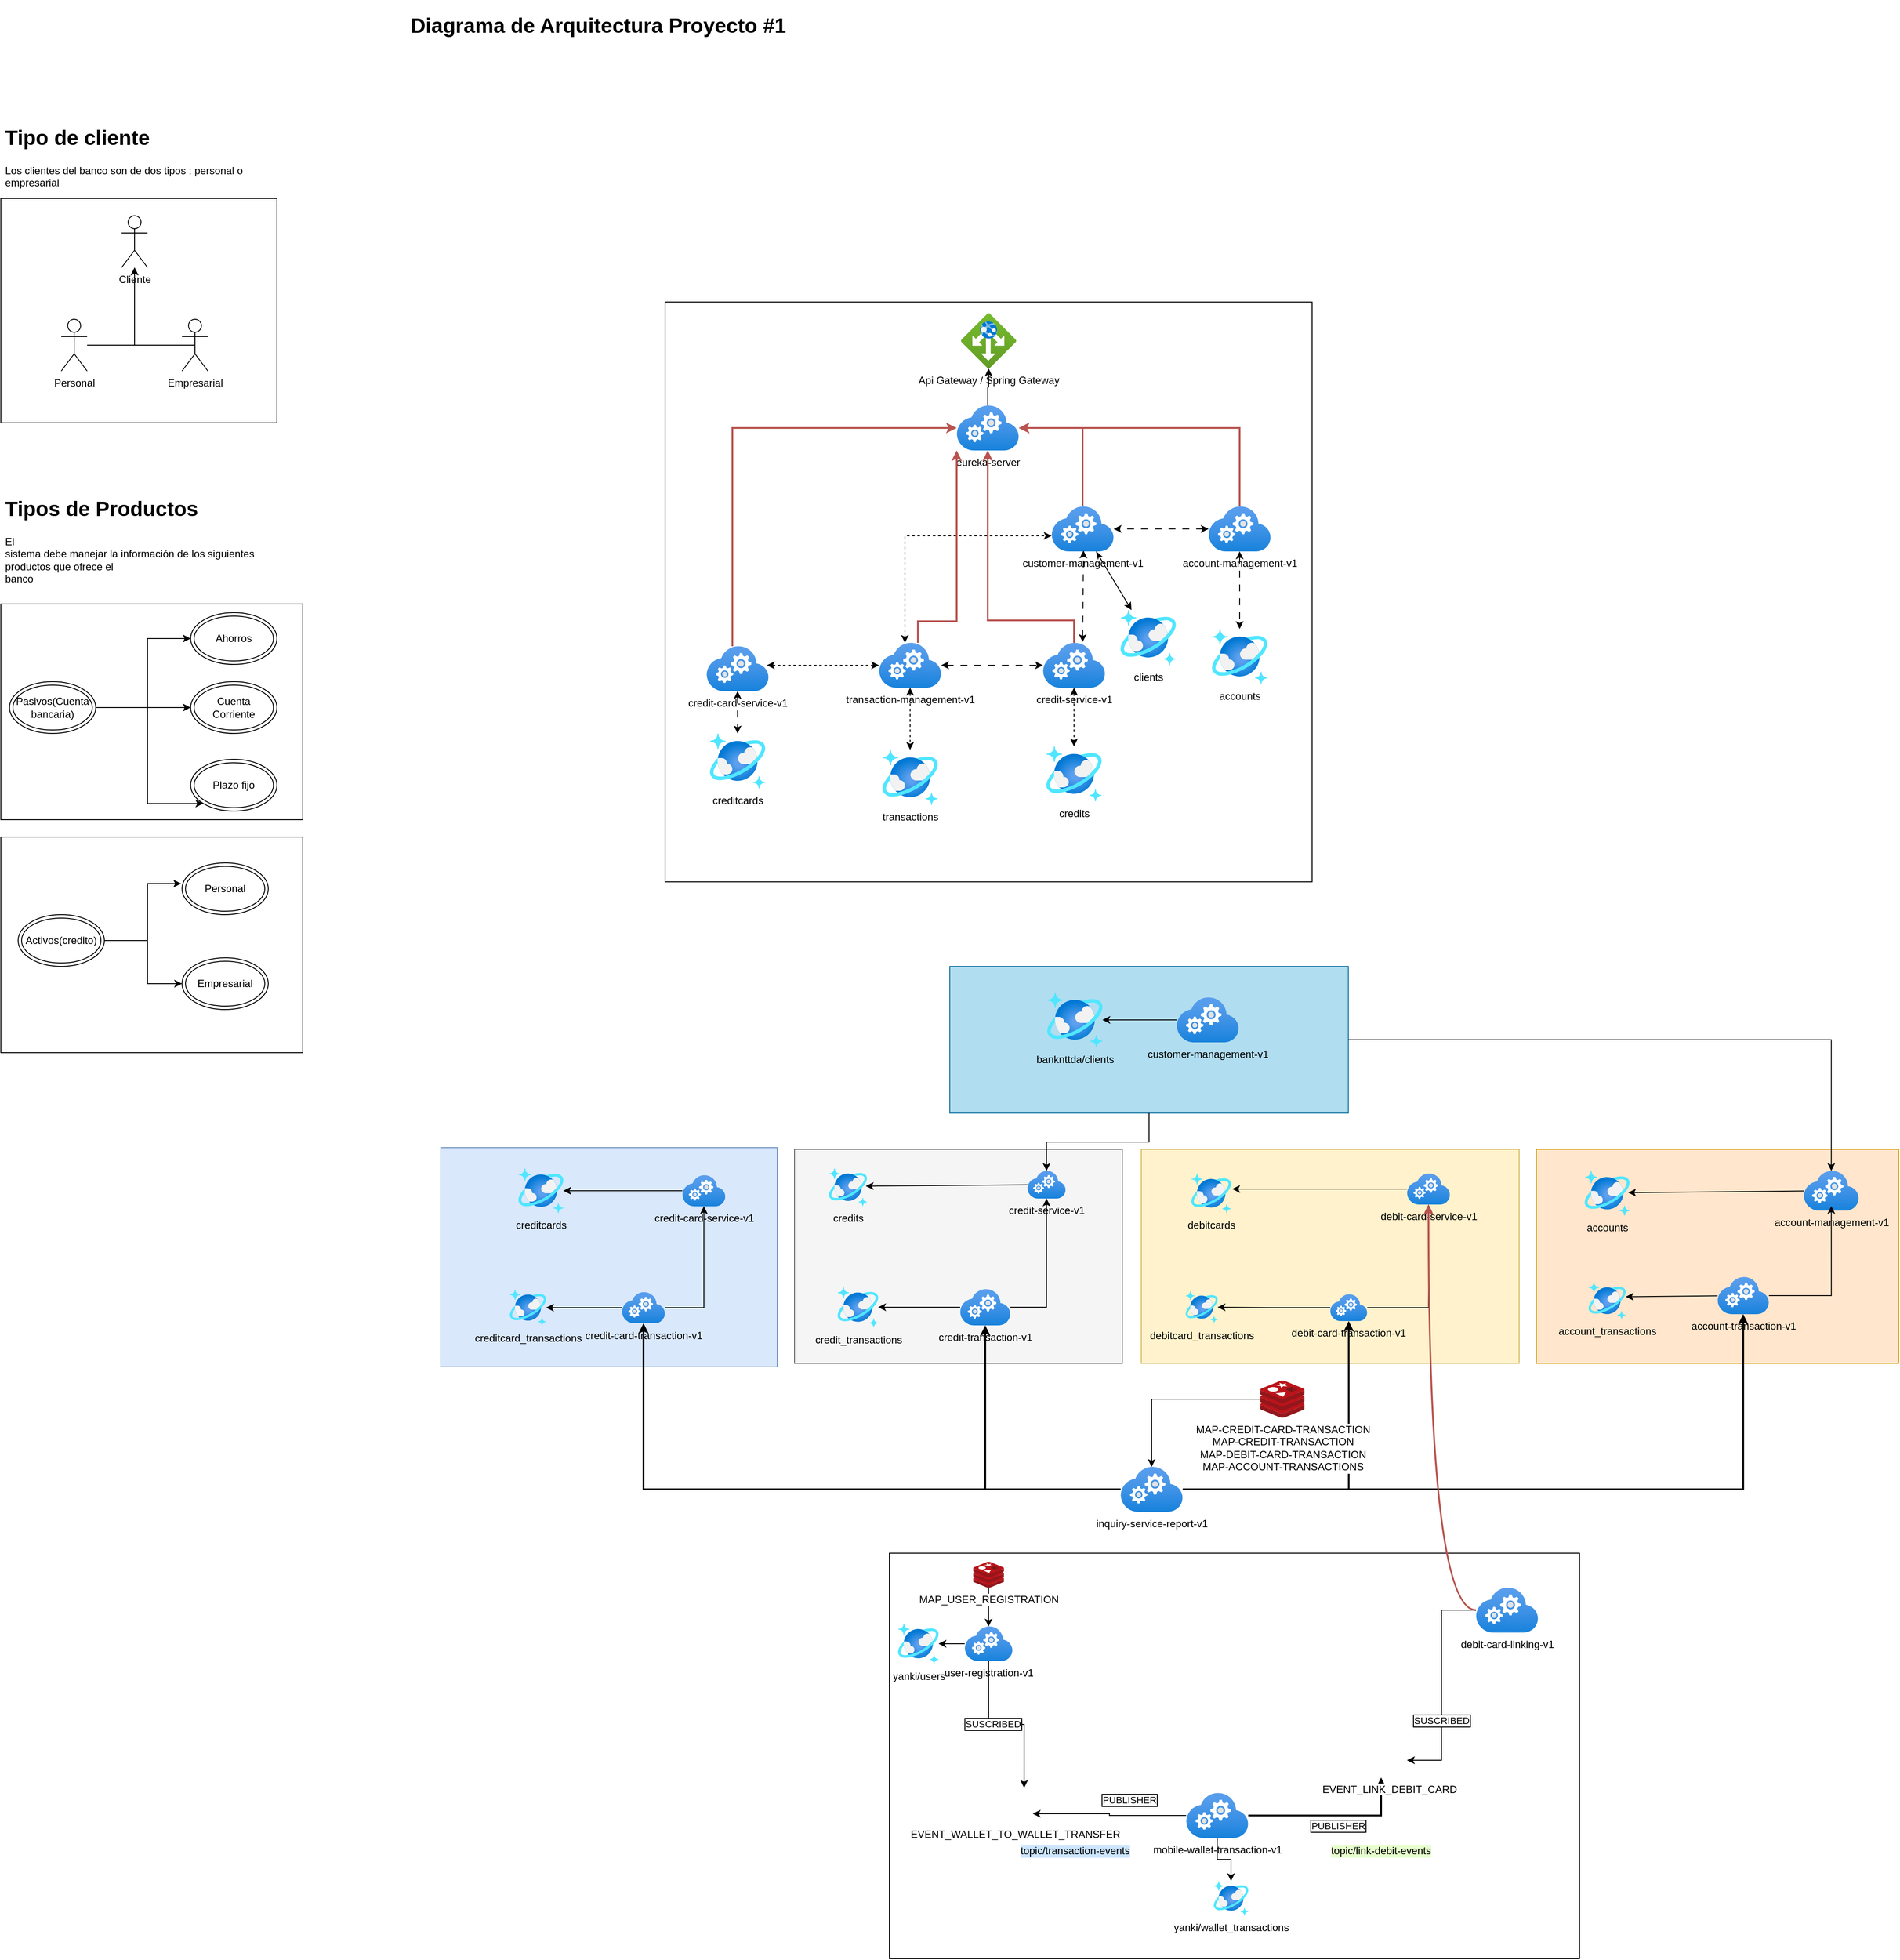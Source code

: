 <mxfile version="22.1.0" type="device">
  <diagram name="Página-1" id="-X11c9aHxKl_7VHZbHps">
    <mxGraphModel dx="1639" dy="1006" grid="1" gridSize="10" guides="1" tooltips="1" connect="1" arrows="1" fold="1" page="1" pageScale="1" pageWidth="827" pageHeight="1169" math="0" shadow="0">
      <root>
        <mxCell id="0" />
        <mxCell id="1" parent="0" />
        <mxCell id="LDjs_fQ_YrKKM8JEfmCH-14" value="" style="rounded=0;whiteSpace=wrap;html=1;" parent="1" vertex="1">
          <mxGeometry x="1100" y="1810" width="800" height="470" as="geometry" />
        </mxCell>
        <mxCell id="GaiomH8NbZP9esOnhPdk-52" value="" style="rounded=0;whiteSpace=wrap;html=1;fillColor=#b1ddf0;strokeColor=#10739e;" parent="1" vertex="1">
          <mxGeometry x="1170" y="1130" width="462" height="170" as="geometry" />
        </mxCell>
        <mxCell id="nKFQiTVfHHNMh1_5JLaG-30" value="" style="rounded=0;whiteSpace=wrap;html=1;" parent="1" vertex="1">
          <mxGeometry x="70" y="710" width="350" height="250" as="geometry" />
        </mxCell>
        <mxCell id="nKFQiTVfHHNMh1_5JLaG-33" value="" style="group" parent="1" vertex="1" connectable="0">
          <mxGeometry x="70" y="150" width="320" height="350" as="geometry" />
        </mxCell>
        <mxCell id="nKFQiTVfHHNMh1_5JLaG-31" value="&lt;h1&gt;Tipo de cliente&lt;/h1&gt;&lt;p&gt;Los clientes del banco son de dos tipos : personal o empresarial&lt;/p&gt;" style="text;html=1;strokeColor=none;fillColor=none;spacing=5;spacingTop=-20;whiteSpace=wrap;overflow=hidden;rounded=0;" parent="nKFQiTVfHHNMh1_5JLaG-33" vertex="1">
          <mxGeometry width="320" height="90" as="geometry" />
        </mxCell>
        <mxCell id="nKFQiTVfHHNMh1_5JLaG-32" value="" style="group" parent="nKFQiTVfHHNMh1_5JLaG-33" vertex="1" connectable="0">
          <mxGeometry y="90" width="320" height="260" as="geometry" />
        </mxCell>
        <mxCell id="nKFQiTVfHHNMh1_5JLaG-28" value="" style="rounded=0;whiteSpace=wrap;html=1;" parent="nKFQiTVfHHNMh1_5JLaG-32" vertex="1">
          <mxGeometry width="320" height="260" as="geometry" />
        </mxCell>
        <mxCell id="nKFQiTVfHHNMh1_5JLaG-6" value="Cliente" style="shape=umlActor;verticalLabelPosition=bottom;verticalAlign=top;html=1;outlineConnect=0;" parent="nKFQiTVfHHNMh1_5JLaG-32" vertex="1">
          <mxGeometry x="140" y="20" width="30" height="60" as="geometry" />
        </mxCell>
        <mxCell id="nKFQiTVfHHNMh1_5JLaG-12" style="edgeStyle=orthogonalEdgeStyle;rounded=0;orthogonalLoop=1;jettySize=auto;html=1;" parent="nKFQiTVfHHNMh1_5JLaG-32" source="nKFQiTVfHHNMh1_5JLaG-8" target="nKFQiTVfHHNMh1_5JLaG-6" edge="1">
          <mxGeometry relative="1" as="geometry" />
        </mxCell>
        <mxCell id="nKFQiTVfHHNMh1_5JLaG-8" value="Personal" style="shape=umlActor;verticalLabelPosition=bottom;verticalAlign=top;html=1;outlineConnect=0;" parent="nKFQiTVfHHNMh1_5JLaG-32" vertex="1">
          <mxGeometry x="70" y="140" width="30" height="60" as="geometry" />
        </mxCell>
        <mxCell id="nKFQiTVfHHNMh1_5JLaG-13" style="edgeStyle=orthogonalEdgeStyle;rounded=0;orthogonalLoop=1;jettySize=auto;html=1;exitX=0.5;exitY=0.5;exitDx=0;exitDy=0;exitPerimeter=0;" parent="nKFQiTVfHHNMh1_5JLaG-32" source="nKFQiTVfHHNMh1_5JLaG-9" target="nKFQiTVfHHNMh1_5JLaG-6" edge="1">
          <mxGeometry relative="1" as="geometry" />
        </mxCell>
        <mxCell id="nKFQiTVfHHNMh1_5JLaG-9" value="Empresarial" style="shape=umlActor;verticalLabelPosition=bottom;verticalAlign=top;html=1;outlineConnect=0;" parent="nKFQiTVfHHNMh1_5JLaG-32" vertex="1">
          <mxGeometry x="210" y="140" width="30" height="60" as="geometry" />
        </mxCell>
        <mxCell id="nKFQiTVfHHNMh1_5JLaG-34" value="&lt;h1&gt;Tipos de Productos&lt;/h1&gt;El&lt;br/&gt;sistema debe manejar la información de los siguientes productos que ofrece el&lt;br/&gt;banco" style="text;html=1;strokeColor=none;fillColor=none;spacing=5;spacingTop=-20;whiteSpace=wrap;overflow=hidden;rounded=0;" parent="1" vertex="1">
          <mxGeometry x="70" y="580" width="320" height="120" as="geometry" />
        </mxCell>
        <mxCell id="nKFQiTVfHHNMh1_5JLaG-35" value="" style="group" parent="1" vertex="1" connectable="0">
          <mxGeometry x="80" y="720" width="310" height="230" as="geometry" />
        </mxCell>
        <mxCell id="nKFQiTVfHHNMh1_5JLaG-14" value="Pasivos(Cuenta bancaria)" style="ellipse;shape=doubleEllipse;whiteSpace=wrap;html=1;" parent="nKFQiTVfHHNMh1_5JLaG-35" vertex="1">
          <mxGeometry y="80" width="100" height="60" as="geometry" />
        </mxCell>
        <mxCell id="nKFQiTVfHHNMh1_5JLaG-15" value="Ahorros" style="ellipse;shape=doubleEllipse;whiteSpace=wrap;html=1;" parent="nKFQiTVfHHNMh1_5JLaG-35" vertex="1">
          <mxGeometry x="210" width="100" height="60" as="geometry" />
        </mxCell>
        <mxCell id="nKFQiTVfHHNMh1_5JLaG-18" style="edgeStyle=orthogonalEdgeStyle;rounded=0;orthogonalLoop=1;jettySize=auto;html=1;entryX=0;entryY=0.5;entryDx=0;entryDy=0;" parent="nKFQiTVfHHNMh1_5JLaG-35" source="nKFQiTVfHHNMh1_5JLaG-14" target="nKFQiTVfHHNMh1_5JLaG-15" edge="1">
          <mxGeometry relative="1" as="geometry">
            <Array as="points">
              <mxPoint x="160" y="110" />
              <mxPoint x="160" y="30" />
            </Array>
          </mxGeometry>
        </mxCell>
        <mxCell id="nKFQiTVfHHNMh1_5JLaG-16" value="Cuenta Corriente" style="ellipse;shape=doubleEllipse;whiteSpace=wrap;html=1;" parent="nKFQiTVfHHNMh1_5JLaG-35" vertex="1">
          <mxGeometry x="210" y="80" width="100" height="60" as="geometry" />
        </mxCell>
        <mxCell id="nKFQiTVfHHNMh1_5JLaG-19" style="edgeStyle=orthogonalEdgeStyle;rounded=0;orthogonalLoop=1;jettySize=auto;html=1;" parent="nKFQiTVfHHNMh1_5JLaG-35" source="nKFQiTVfHHNMh1_5JLaG-14" target="nKFQiTVfHHNMh1_5JLaG-16" edge="1">
          <mxGeometry relative="1" as="geometry" />
        </mxCell>
        <mxCell id="nKFQiTVfHHNMh1_5JLaG-17" value="Plazo fijo" style="ellipse;shape=doubleEllipse;whiteSpace=wrap;html=1;" parent="nKFQiTVfHHNMh1_5JLaG-35" vertex="1">
          <mxGeometry x="210" y="170" width="100" height="60" as="geometry" />
        </mxCell>
        <mxCell id="nKFQiTVfHHNMh1_5JLaG-20" style="edgeStyle=orthogonalEdgeStyle;rounded=0;orthogonalLoop=1;jettySize=auto;html=1;entryX=0;entryY=1;entryDx=0;entryDy=0;" parent="nKFQiTVfHHNMh1_5JLaG-35" source="nKFQiTVfHHNMh1_5JLaG-14" target="nKFQiTVfHHNMh1_5JLaG-17" edge="1">
          <mxGeometry relative="1" as="geometry">
            <Array as="points">
              <mxPoint x="160" y="110" />
              <mxPoint x="160" y="221" />
            </Array>
          </mxGeometry>
        </mxCell>
        <mxCell id="nKFQiTVfHHNMh1_5JLaG-36" value="" style="rounded=0;whiteSpace=wrap;html=1;" parent="1" vertex="1">
          <mxGeometry x="70" y="980" width="350" height="250" as="geometry" />
        </mxCell>
        <mxCell id="nKFQiTVfHHNMh1_5JLaG-38" value="" style="group" parent="1" vertex="1" connectable="0">
          <mxGeometry x="90" y="1010" width="290" height="170" as="geometry" />
        </mxCell>
        <mxCell id="nKFQiTVfHHNMh1_5JLaG-24" value="Activos(credito)" style="ellipse;shape=doubleEllipse;whiteSpace=wrap;html=1;" parent="nKFQiTVfHHNMh1_5JLaG-38" vertex="1">
          <mxGeometry y="60" width="100" height="60" as="geometry" />
        </mxCell>
        <mxCell id="nKFQiTVfHHNMh1_5JLaG-25" value="Personal" style="ellipse;shape=doubleEllipse;whiteSpace=wrap;html=1;" parent="nKFQiTVfHHNMh1_5JLaG-38" vertex="1">
          <mxGeometry x="190" width="100" height="60" as="geometry" />
        </mxCell>
        <mxCell id="nKFQiTVfHHNMh1_5JLaG-37" style="edgeStyle=orthogonalEdgeStyle;rounded=0;orthogonalLoop=1;jettySize=auto;html=1;entryX=-0.01;entryY=0.4;entryDx=0;entryDy=0;entryPerimeter=0;" parent="nKFQiTVfHHNMh1_5JLaG-38" source="nKFQiTVfHHNMh1_5JLaG-24" target="nKFQiTVfHHNMh1_5JLaG-25" edge="1">
          <mxGeometry relative="1" as="geometry">
            <Array as="points">
              <mxPoint x="150" y="90" />
              <mxPoint x="150" y="24" />
            </Array>
          </mxGeometry>
        </mxCell>
        <mxCell id="nKFQiTVfHHNMh1_5JLaG-26" value="Empresarial" style="ellipse;shape=doubleEllipse;whiteSpace=wrap;html=1;" parent="nKFQiTVfHHNMh1_5JLaG-38" vertex="1">
          <mxGeometry x="190" y="110" width="100" height="60" as="geometry" />
        </mxCell>
        <mxCell id="nKFQiTVfHHNMh1_5JLaG-22" style="edgeStyle=orthogonalEdgeStyle;rounded=0;orthogonalLoop=1;jettySize=auto;html=1;entryX=0;entryY=0.5;entryDx=0;entryDy=0;" parent="nKFQiTVfHHNMh1_5JLaG-38" source="nKFQiTVfHHNMh1_5JLaG-24" target="nKFQiTVfHHNMh1_5JLaG-26" edge="1">
          <mxGeometry relative="1" as="geometry">
            <mxPoint x="71" y="110" as="sourcePoint" />
            <mxPoint x="231" y="200" as="targetPoint" />
            <Array as="points">
              <mxPoint x="150" y="90" />
              <mxPoint x="150" y="140" />
            </Array>
          </mxGeometry>
        </mxCell>
        <mxCell id="RCFIxVPjN4FZySn3sPfs-48" value="" style="group" parent="1" vertex="1" connectable="0">
          <mxGeometry x="840" y="360" width="750" height="672" as="geometry" />
        </mxCell>
        <mxCell id="RCFIxVPjN4FZySn3sPfs-36" value="" style="rounded=0;whiteSpace=wrap;html=1;" parent="RCFIxVPjN4FZySn3sPfs-48" vertex="1">
          <mxGeometry width="750" height="672" as="geometry" />
        </mxCell>
        <mxCell id="RCFIxVPjN4FZySn3sPfs-1" value="credit-card-service-v1" style="image;aspect=fixed;html=1;points=[];align=center;fontSize=12;image=img/lib/azure2/compute/Cloud_Services_Classic.svg;" parent="RCFIxVPjN4FZySn3sPfs-48" vertex="1">
          <mxGeometry x="48" y="399" width="72" height="52" as="geometry" />
        </mxCell>
        <mxCell id="RCFIxVPjN4FZySn3sPfs-2" value="customer-management-v1" style="image;aspect=fixed;html=1;points=[];align=center;fontSize=12;image=img/lib/azure2/compute/Cloud_Services_Classic.svg;" parent="RCFIxVPjN4FZySn3sPfs-48" vertex="1">
          <mxGeometry x="448" y="237" width="72" height="52" as="geometry" />
        </mxCell>
        <mxCell id="RCFIxVPjN4FZySn3sPfs-30" style="edgeStyle=orthogonalEdgeStyle;rounded=0;orthogonalLoop=1;jettySize=auto;html=1;dashed=1;dashPattern=8 8;startArrow=classic;startFill=1;" parent="RCFIxVPjN4FZySn3sPfs-48" source="RCFIxVPjN4FZySn3sPfs-3" target="RCFIxVPjN4FZySn3sPfs-2" edge="1">
          <mxGeometry relative="1" as="geometry" />
        </mxCell>
        <mxCell id="RCFIxVPjN4FZySn3sPfs-3" value="account-management-v1" style="image;aspect=fixed;html=1;points=[];align=center;fontSize=12;image=img/lib/azure2/compute/Cloud_Services_Classic.svg;" parent="RCFIxVPjN4FZySn3sPfs-48" vertex="1">
          <mxGeometry x="630" y="237" width="72" height="52" as="geometry" />
        </mxCell>
        <mxCell id="RCFIxVPjN4FZySn3sPfs-8" value="transaction-management-v1" style="image;aspect=fixed;html=1;points=[];align=center;fontSize=12;image=img/lib/azure2/compute/Cloud_Services_Classic.svg;" parent="RCFIxVPjN4FZySn3sPfs-48" vertex="1">
          <mxGeometry x="248" y="395" width="72" height="52" as="geometry" />
        </mxCell>
        <mxCell id="RCFIxVPjN4FZySn3sPfs-31" style="rounded=0;orthogonalLoop=1;jettySize=auto;html=1;elbow=vertical;entryX=0.514;entryY=0.981;entryDx=0;entryDy=0;entryPerimeter=0;exitX=0.639;exitY=-0.019;exitDx=0;exitDy=0;exitPerimeter=0;dashed=1;dashPattern=8 8;startArrow=classic;startFill=1;" parent="RCFIxVPjN4FZySn3sPfs-48" source="RCFIxVPjN4FZySn3sPfs-9" target="RCFIxVPjN4FZySn3sPfs-2" edge="1">
          <mxGeometry relative="1" as="geometry" />
        </mxCell>
        <mxCell id="RCFIxVPjN4FZySn3sPfs-9" value="credit-service-v1" style="image;aspect=fixed;html=1;points=[];align=center;fontSize=12;image=img/lib/azure2/compute/Cloud_Services_Classic.svg;" parent="RCFIxVPjN4FZySn3sPfs-48" vertex="1">
          <mxGeometry x="438" y="395" width="72" height="52" as="geometry" />
        </mxCell>
        <mxCell id="RCFIxVPjN4FZySn3sPfs-33" style="edgeStyle=orthogonalEdgeStyle;rounded=0;orthogonalLoop=1;jettySize=auto;html=1;dashed=1;dashPattern=8 8;startArrow=classic;startFill=1;" parent="RCFIxVPjN4FZySn3sPfs-48" source="RCFIxVPjN4FZySn3sPfs-8" target="RCFIxVPjN4FZySn3sPfs-9" edge="1">
          <mxGeometry relative="1" as="geometry" />
        </mxCell>
        <mxCell id="RCFIxVPjN4FZySn3sPfs-11" value="creditcards" style="image;aspect=fixed;html=1;points=[];align=center;fontSize=12;image=img/lib/azure2/databases/Azure_Cosmos_DB.svg;" parent="RCFIxVPjN4FZySn3sPfs-48" vertex="1">
          <mxGeometry x="52" y="500" width="64" height="64" as="geometry" />
        </mxCell>
        <mxCell id="RCFIxVPjN4FZySn3sPfs-12" style="edgeStyle=orthogonalEdgeStyle;rounded=0;orthogonalLoop=1;jettySize=auto;html=1;dashed=1;dashPattern=8 8;startArrow=classic;startFill=1;" parent="RCFIxVPjN4FZySn3sPfs-48" source="RCFIxVPjN4FZySn3sPfs-1" target="RCFIxVPjN4FZySn3sPfs-11" edge="1">
          <mxGeometry relative="1" as="geometry" />
        </mxCell>
        <mxCell id="RCFIxVPjN4FZySn3sPfs-13" value="transactions" style="image;aspect=fixed;html=1;points=[];align=center;fontSize=12;image=img/lib/azure2/databases/Azure_Cosmos_DB.svg;" parent="RCFIxVPjN4FZySn3sPfs-48" vertex="1">
          <mxGeometry x="252" y="519" width="64" height="64" as="geometry" />
        </mxCell>
        <mxCell id="RCFIxVPjN4FZySn3sPfs-14" style="edgeStyle=orthogonalEdgeStyle;rounded=0;orthogonalLoop=1;jettySize=auto;html=1;dashed=1;startArrow=classic;startFill=1;" parent="RCFIxVPjN4FZySn3sPfs-48" source="RCFIxVPjN4FZySn3sPfs-8" target="RCFIxVPjN4FZySn3sPfs-13" edge="1">
          <mxGeometry relative="1" as="geometry" />
        </mxCell>
        <mxCell id="RCFIxVPjN4FZySn3sPfs-15" value="accounts" style="image;aspect=fixed;html=1;points=[];align=center;fontSize=12;image=img/lib/azure2/databases/Azure_Cosmos_DB.svg;" parent="RCFIxVPjN4FZySn3sPfs-48" vertex="1">
          <mxGeometry x="634" y="379" width="64" height="64" as="geometry" />
        </mxCell>
        <mxCell id="RCFIxVPjN4FZySn3sPfs-16" style="rounded=0;orthogonalLoop=1;jettySize=auto;html=1;dashed=1;dashPattern=8 8;startArrow=classic;startFill=1;" parent="RCFIxVPjN4FZySn3sPfs-48" source="RCFIxVPjN4FZySn3sPfs-3" target="RCFIxVPjN4FZySn3sPfs-15" edge="1">
          <mxGeometry relative="1" as="geometry" />
        </mxCell>
        <mxCell id="RCFIxVPjN4FZySn3sPfs-17" value="credits" style="image;aspect=fixed;html=1;points=[];align=center;fontSize=12;image=img/lib/azure2/databases/Azure_Cosmos_DB.svg;" parent="RCFIxVPjN4FZySn3sPfs-48" vertex="1">
          <mxGeometry x="442" y="515" width="64" height="64" as="geometry" />
        </mxCell>
        <mxCell id="RCFIxVPjN4FZySn3sPfs-19" value="clients" style="image;aspect=fixed;html=1;points=[];align=center;fontSize=12;image=img/lib/azure2/databases/Azure_Cosmos_DB.svg;" parent="RCFIxVPjN4FZySn3sPfs-48" vertex="1">
          <mxGeometry x="528" y="357" width="64" height="64" as="geometry" />
        </mxCell>
        <mxCell id="RCFIxVPjN4FZySn3sPfs-18" style="edgeStyle=orthogonalEdgeStyle;rounded=0;orthogonalLoop=1;jettySize=auto;html=1;dashed=1;startArrow=classic;startFill=1;" parent="RCFIxVPjN4FZySn3sPfs-48" source="RCFIxVPjN4FZySn3sPfs-9" target="RCFIxVPjN4FZySn3sPfs-17" edge="1">
          <mxGeometry relative="1" as="geometry" />
        </mxCell>
        <mxCell id="RCFIxVPjN4FZySn3sPfs-32" style="edgeStyle=orthogonalEdgeStyle;rounded=0;orthogonalLoop=1;jettySize=auto;html=1;entryX=0;entryY=0.654;entryDx=0;entryDy=0;entryPerimeter=0;dashed=1;strokeWidth=1;startArrow=classic;startFill=1;" parent="RCFIxVPjN4FZySn3sPfs-48" source="RCFIxVPjN4FZySn3sPfs-8" target="RCFIxVPjN4FZySn3sPfs-2" edge="1">
          <mxGeometry relative="1" as="geometry">
            <Array as="points">
              <mxPoint x="278" y="271" />
            </Array>
          </mxGeometry>
        </mxCell>
        <mxCell id="RCFIxVPjN4FZySn3sPfs-20" style="rounded=0;orthogonalLoop=1;jettySize=auto;html=1;startArrow=classicThin;startFill=1;" parent="RCFIxVPjN4FZySn3sPfs-48" source="RCFIxVPjN4FZySn3sPfs-2" target="RCFIxVPjN4FZySn3sPfs-19" edge="1">
          <mxGeometry relative="1" as="geometry" />
        </mxCell>
        <mxCell id="RCFIxVPjN4FZySn3sPfs-34" style="edgeStyle=orthogonalEdgeStyle;rounded=0;orthogonalLoop=1;jettySize=auto;html=1;entryX=0.972;entryY=0.423;entryDx=0;entryDy=0;entryPerimeter=0;dashed=1;strokeWidth=1;endArrow=classic;endFill=1;strokeColor=default;startArrow=classic;startFill=1;" parent="RCFIxVPjN4FZySn3sPfs-48" source="RCFIxVPjN4FZySn3sPfs-8" target="RCFIxVPjN4FZySn3sPfs-1" edge="1">
          <mxGeometry relative="1" as="geometry" />
        </mxCell>
        <mxCell id="RCFIxVPjN4FZySn3sPfs-35" value="eureka-server" style="image;aspect=fixed;html=1;points=[];align=center;fontSize=12;image=img/lib/azure2/compute/Cloud_Services_Classic.svg;" parent="RCFIxVPjN4FZySn3sPfs-48" vertex="1">
          <mxGeometry x="338" y="120" width="72" height="52" as="geometry" />
        </mxCell>
        <mxCell id="RCFIxVPjN4FZySn3sPfs-39" style="edgeStyle=orthogonalEdgeStyle;rounded=0;orthogonalLoop=1;jettySize=auto;html=1;fillColor=#f8cecc;strokeColor=#b85450;gradientColor=#ea6b66;strokeWidth=2;" parent="RCFIxVPjN4FZySn3sPfs-48" source="RCFIxVPjN4FZySn3sPfs-1" target="RCFIxVPjN4FZySn3sPfs-35" edge="1">
          <mxGeometry relative="1" as="geometry">
            <Array as="points">
              <mxPoint x="78" y="146" />
            </Array>
          </mxGeometry>
        </mxCell>
        <mxCell id="RCFIxVPjN4FZySn3sPfs-42" style="edgeStyle=orthogonalEdgeStyle;rounded=0;orthogonalLoop=1;jettySize=auto;html=1;fillColor=#f8cecc;gradientColor=#ea6b66;strokeColor=#b85450;strokeWidth=2;" parent="RCFIxVPjN4FZySn3sPfs-48" source="RCFIxVPjN4FZySn3sPfs-2" target="RCFIxVPjN4FZySn3sPfs-35" edge="1">
          <mxGeometry relative="1" as="geometry">
            <Array as="points">
              <mxPoint x="484" y="146" />
            </Array>
          </mxGeometry>
        </mxCell>
        <mxCell id="RCFIxVPjN4FZySn3sPfs-43" style="edgeStyle=orthogonalEdgeStyle;rounded=0;orthogonalLoop=1;jettySize=auto;html=1;fillColor=#f8cecc;gradientColor=#ea6b66;strokeColor=#b85450;strokeWidth=2;" parent="RCFIxVPjN4FZySn3sPfs-48" source="RCFIxVPjN4FZySn3sPfs-3" target="RCFIxVPjN4FZySn3sPfs-35" edge="1">
          <mxGeometry relative="1" as="geometry">
            <Array as="points">
              <mxPoint x="666" y="146" />
            </Array>
          </mxGeometry>
        </mxCell>
        <mxCell id="RCFIxVPjN4FZySn3sPfs-40" style="edgeStyle=orthogonalEdgeStyle;rounded=0;orthogonalLoop=1;jettySize=auto;html=1;exitX=0.625;exitY=0;exitDx=0;exitDy=0;exitPerimeter=0;fillColor=#f8cecc;gradientColor=#ea6b66;strokeColor=#b85450;strokeWidth=2;" parent="RCFIxVPjN4FZySn3sPfs-48" source="RCFIxVPjN4FZySn3sPfs-8" target="RCFIxVPjN4FZySn3sPfs-35" edge="1">
          <mxGeometry relative="1" as="geometry">
            <Array as="points">
              <mxPoint x="293" y="370" />
              <mxPoint x="338" y="370" />
            </Array>
          </mxGeometry>
        </mxCell>
        <mxCell id="RCFIxVPjN4FZySn3sPfs-41" style="edgeStyle=orthogonalEdgeStyle;rounded=0;orthogonalLoop=1;jettySize=auto;html=1;fillColor=#f8cecc;gradientColor=#ea6b66;strokeColor=#b85450;strokeWidth=2;" parent="RCFIxVPjN4FZySn3sPfs-48" source="RCFIxVPjN4FZySn3sPfs-9" target="RCFIxVPjN4FZySn3sPfs-35" edge="1">
          <mxGeometry relative="1" as="geometry">
            <Array as="points">
              <mxPoint x="474" y="369" />
              <mxPoint x="374" y="369" />
            </Array>
          </mxGeometry>
        </mxCell>
        <mxCell id="RCFIxVPjN4FZySn3sPfs-46" value="Api Gateway / Spring Gateway" style="image;aspect=fixed;html=1;points=[];align=center;fontSize=12;image=img/lib/azure2/networking/Application_Gateways.svg;" parent="RCFIxVPjN4FZySn3sPfs-48" vertex="1">
          <mxGeometry x="343" y="13" width="64" height="64" as="geometry" />
        </mxCell>
        <mxCell id="RCFIxVPjN4FZySn3sPfs-47" style="edgeStyle=orthogonalEdgeStyle;rounded=0;orthogonalLoop=1;jettySize=auto;html=1;" parent="RCFIxVPjN4FZySn3sPfs-48" source="RCFIxVPjN4FZySn3sPfs-35" target="RCFIxVPjN4FZySn3sPfs-46" edge="1">
          <mxGeometry relative="1" as="geometry" />
        </mxCell>
        <mxCell id="EY5daQs1NWzvpDhGL9K3-1" value="&lt;h1&gt;&lt;span style=&quot;background-color: initial;&quot;&gt;Diagrama de Arquitectura Proyecto #1&lt;/span&gt;&lt;br&gt;&lt;/h1&gt;" style="text;html=1;strokeColor=none;fillColor=none;spacing=5;spacingTop=-20;whiteSpace=wrap;overflow=hidden;rounded=0;" parent="1" vertex="1">
          <mxGeometry x="540" y="20" width="782" height="120" as="geometry" />
        </mxCell>
        <mxCell id="GaiomH8NbZP9esOnhPdk-34" style="edgeStyle=orthogonalEdgeStyle;rounded=0;orthogonalLoop=1;jettySize=auto;html=1;" parent="1" source="GaiomH8NbZP9esOnhPdk-10" target="GaiomH8NbZP9esOnhPdk-11" edge="1">
          <mxGeometry relative="1" as="geometry" />
        </mxCell>
        <mxCell id="GaiomH8NbZP9esOnhPdk-10" value="customer-management-v1" style="image;aspect=fixed;html=1;points=[];align=center;fontSize=12;image=img/lib/azure2/compute/Cloud_Services_Classic.svg;labelBackgroundColor=none;" parent="1" vertex="1">
          <mxGeometry x="1433" y="1166" width="72" height="52" as="geometry" />
        </mxCell>
        <mxCell id="GaiomH8NbZP9esOnhPdk-11" value="banknttda/clients" style="image;aspect=fixed;html=1;points=[];align=center;fontSize=12;image=img/lib/azure2/databases/Azure_Cosmos_DB.svg;labelBackgroundColor=none;" parent="1" vertex="1">
          <mxGeometry x="1283" y="1160" width="64" height="64" as="geometry" />
        </mxCell>
        <mxCell id="GaiomH8NbZP9esOnhPdk-50" value="" style="group" parent="1" vertex="1" connectable="0">
          <mxGeometry x="580" y="1340" width="1690" height="422" as="geometry" />
        </mxCell>
        <mxCell id="GaiomH8NbZP9esOnhPdk-47" value="" style="rounded=0;whiteSpace=wrap;html=1;fillColor=#ffe6cc;strokeColor=#d79b00;" parent="GaiomH8NbZP9esOnhPdk-50" vertex="1">
          <mxGeometry x="1270" y="2" width="420" height="248" as="geometry" />
        </mxCell>
        <mxCell id="GaiomH8NbZP9esOnhPdk-46" value="" style="rounded=0;whiteSpace=wrap;html=1;fillColor=#fff2cc;strokeColor=#d6b656;" parent="GaiomH8NbZP9esOnhPdk-50" vertex="1">
          <mxGeometry x="812" y="2" width="438" height="248" as="geometry" />
        </mxCell>
        <mxCell id="GaiomH8NbZP9esOnhPdk-45" value="" style="rounded=0;whiteSpace=wrap;html=1;fillColor=#f5f5f5;strokeColor=#666666;fontColor=#333333;" parent="GaiomH8NbZP9esOnhPdk-50" vertex="1">
          <mxGeometry x="410" y="2" width="380" height="248" as="geometry" />
        </mxCell>
        <mxCell id="GaiomH8NbZP9esOnhPdk-44" value="" style="rounded=0;whiteSpace=wrap;html=1;fillColor=#dae8fc;strokeColor=#6c8ebf;" parent="GaiomH8NbZP9esOnhPdk-50" vertex="1">
          <mxGeometry width="390" height="254" as="geometry" />
        </mxCell>
        <mxCell id="GaiomH8NbZP9esOnhPdk-1" value="credit-card-service-v1" style="image;aspect=fixed;html=1;points=[];align=center;fontSize=12;image=img/lib/azure2/compute/Cloud_Services_Classic.svg;labelBackgroundColor=none;" parent="GaiomH8NbZP9esOnhPdk-50" vertex="1">
          <mxGeometry x="280" y="32" width="49.85" height="36" as="geometry" />
        </mxCell>
        <mxCell id="GaiomH8NbZP9esOnhPdk-2" value="creditcards" style="image;aspect=fixed;html=1;points=[];align=center;fontSize=12;image=img/lib/azure2/databases/Azure_Cosmos_DB.svg;labelBackgroundColor=none;" parent="GaiomH8NbZP9esOnhPdk-50" vertex="1">
          <mxGeometry x="90" y="24" width="52" height="52" as="geometry" />
        </mxCell>
        <mxCell id="GaiomH8NbZP9esOnhPdk-18" style="edgeStyle=orthogonalEdgeStyle;rounded=0;orthogonalLoop=1;jettySize=auto;html=1;" parent="GaiomH8NbZP9esOnhPdk-50" source="GaiomH8NbZP9esOnhPdk-1" target="GaiomH8NbZP9esOnhPdk-2" edge="1">
          <mxGeometry relative="1" as="geometry" />
        </mxCell>
        <mxCell id="GaiomH8NbZP9esOnhPdk-3" value="credit-service-v1" style="image;aspect=fixed;html=1;points=[];align=center;fontSize=12;image=img/lib/azure2/compute/Cloud_Services_Classic.svg;labelBackgroundColor=none;" parent="GaiomH8NbZP9esOnhPdk-50" vertex="1">
          <mxGeometry x="680" y="27" width="44.31" height="32" as="geometry" />
        </mxCell>
        <mxCell id="GaiomH8NbZP9esOnhPdk-4" value="credits" style="image;aspect=fixed;html=1;points=[];align=center;fontSize=12;image=img/lib/azure2/databases/Azure_Cosmos_DB.svg;labelBackgroundColor=none;" parent="GaiomH8NbZP9esOnhPdk-50" vertex="1">
          <mxGeometry x="450" y="24" width="44" height="44" as="geometry" />
        </mxCell>
        <mxCell id="GaiomH8NbZP9esOnhPdk-5" value="debit-card-service-v1" style="image;aspect=fixed;html=1;points=[];align=center;fontSize=12;image=img/lib/azure2/compute/Cloud_Services_Classic.svg;labelBackgroundColor=none;" parent="GaiomH8NbZP9esOnhPdk-50" vertex="1">
          <mxGeometry x="1120" y="30" width="49.85" height="36" as="geometry" />
        </mxCell>
        <mxCell id="GaiomH8NbZP9esOnhPdk-6" value="debitcards" style="image;aspect=fixed;html=1;points=[];align=center;fontSize=12;image=img/lib/azure2/databases/Azure_Cosmos_DB.svg;labelBackgroundColor=none;" parent="GaiomH8NbZP9esOnhPdk-50" vertex="1">
          <mxGeometry x="870" y="30" width="46" height="46" as="geometry" />
        </mxCell>
        <mxCell id="GaiomH8NbZP9esOnhPdk-12" value="account-management-v1" style="image;aspect=fixed;html=1;points=[];align=center;fontSize=12;image=img/lib/azure2/compute/Cloud_Services_Classic.svg;labelBackgroundColor=none;" parent="GaiomH8NbZP9esOnhPdk-50" vertex="1">
          <mxGeometry x="1580" y="27" width="63.7" height="46" as="geometry" />
        </mxCell>
        <mxCell id="GaiomH8NbZP9esOnhPdk-13" value="accounts" style="image;aspect=fixed;html=1;points=[];align=center;fontSize=12;image=img/lib/azure2/databases/Azure_Cosmos_DB.svg;labelBackgroundColor=none;" parent="GaiomH8NbZP9esOnhPdk-50" vertex="1">
          <mxGeometry x="1326" y="27" width="52" height="52" as="geometry" />
        </mxCell>
        <mxCell id="GaiomH8NbZP9esOnhPdk-16" style="edgeStyle=orthogonalEdgeStyle;rounded=0;orthogonalLoop=1;jettySize=auto;html=1;" parent="GaiomH8NbZP9esOnhPdk-50" source="GaiomH8NbZP9esOnhPdk-14" target="GaiomH8NbZP9esOnhPdk-1" edge="1">
          <mxGeometry relative="1" as="geometry" />
        </mxCell>
        <mxCell id="GaiomH8NbZP9esOnhPdk-14" value="credit-card-transaction-v1" style="image;aspect=fixed;html=1;points=[];align=center;fontSize=12;image=img/lib/azure2/compute/Cloud_Services_Classic.svg;labelBackgroundColor=none;" parent="GaiomH8NbZP9esOnhPdk-50" vertex="1">
          <mxGeometry x="210" y="167.5" width="49.85" height="36" as="geometry" />
        </mxCell>
        <mxCell id="GaiomH8NbZP9esOnhPdk-15" value="creditcard_transactions" style="image;aspect=fixed;html=1;points=[];align=center;fontSize=12;image=img/lib/azure2/databases/Azure_Cosmos_DB.svg;labelBackgroundColor=none;" parent="GaiomH8NbZP9esOnhPdk-50" vertex="1">
          <mxGeometry x="80" y="164.5" width="42" height="42" as="geometry" />
        </mxCell>
        <mxCell id="GaiomH8NbZP9esOnhPdk-19" style="rounded=0;orthogonalLoop=1;jettySize=auto;html=1;entryX=0.969;entryY=0.469;entryDx=0;entryDy=0;entryPerimeter=0;" parent="GaiomH8NbZP9esOnhPdk-50" source="GaiomH8NbZP9esOnhPdk-3" target="GaiomH8NbZP9esOnhPdk-4" edge="1">
          <mxGeometry relative="1" as="geometry" />
        </mxCell>
        <mxCell id="GaiomH8NbZP9esOnhPdk-24" style="edgeStyle=orthogonalEdgeStyle;rounded=0;orthogonalLoop=1;jettySize=auto;html=1;" parent="GaiomH8NbZP9esOnhPdk-50" source="GaiomH8NbZP9esOnhPdk-20" target="GaiomH8NbZP9esOnhPdk-3" edge="1">
          <mxGeometry relative="1" as="geometry" />
        </mxCell>
        <mxCell id="GaiomH8NbZP9esOnhPdk-20" value="credit-transaction-v1" style="image;aspect=fixed;html=1;points=[];align=center;fontSize=12;image=img/lib/azure2/compute/Cloud_Services_Classic.svg;labelBackgroundColor=none;" parent="GaiomH8NbZP9esOnhPdk-50" vertex="1">
          <mxGeometry x="602" y="164" width="58.15" height="42" as="geometry" />
        </mxCell>
        <mxCell id="GaiomH8NbZP9esOnhPdk-22" value="credit_transactions" style="image;aspect=fixed;html=1;points=[];align=center;fontSize=12;image=img/lib/azure2/databases/Azure_Cosmos_DB.svg;labelBackgroundColor=none;" parent="GaiomH8NbZP9esOnhPdk-50" vertex="1">
          <mxGeometry x="460" y="161.5" width="47" height="47" as="geometry" />
        </mxCell>
        <mxCell id="GaiomH8NbZP9esOnhPdk-17" style="edgeStyle=orthogonalEdgeStyle;rounded=0;orthogonalLoop=1;jettySize=auto;html=1;" parent="GaiomH8NbZP9esOnhPdk-50" source="GaiomH8NbZP9esOnhPdk-14" target="GaiomH8NbZP9esOnhPdk-15" edge="1">
          <mxGeometry relative="1" as="geometry" />
        </mxCell>
        <mxCell id="GaiomH8NbZP9esOnhPdk-25" style="rounded=0;orthogonalLoop=1;jettySize=auto;html=1;entryX=1.031;entryY=0.391;entryDx=0;entryDy=0;entryPerimeter=0;" parent="GaiomH8NbZP9esOnhPdk-50" source="GaiomH8NbZP9esOnhPdk-5" target="GaiomH8NbZP9esOnhPdk-6" edge="1">
          <mxGeometry relative="1" as="geometry" />
        </mxCell>
        <mxCell id="GaiomH8NbZP9esOnhPdk-29" style="edgeStyle=orthogonalEdgeStyle;rounded=0;orthogonalLoop=1;jettySize=auto;html=1;" parent="GaiomH8NbZP9esOnhPdk-50" source="GaiomH8NbZP9esOnhPdk-26" target="GaiomH8NbZP9esOnhPdk-5" edge="1">
          <mxGeometry relative="1" as="geometry" />
        </mxCell>
        <mxCell id="GaiomH8NbZP9esOnhPdk-26" value="debit-card-transaction-v1" style="image;aspect=fixed;html=1;points=[];align=center;fontSize=12;image=img/lib/azure2/compute/Cloud_Services_Classic.svg;labelBackgroundColor=none;" parent="GaiomH8NbZP9esOnhPdk-50" vertex="1">
          <mxGeometry x="1031" y="170" width="42.92" height="31" as="geometry" />
        </mxCell>
        <mxCell id="GaiomH8NbZP9esOnhPdk-23" style="edgeStyle=orthogonalEdgeStyle;rounded=0;orthogonalLoop=1;jettySize=auto;html=1;" parent="GaiomH8NbZP9esOnhPdk-50" source="GaiomH8NbZP9esOnhPdk-20" target="GaiomH8NbZP9esOnhPdk-22" edge="1">
          <mxGeometry relative="1" as="geometry" />
        </mxCell>
        <mxCell id="GaiomH8NbZP9esOnhPdk-27" value="debitcard_transactions" style="image;aspect=fixed;html=1;points=[];align=center;fontSize=12;image=img/lib/azure2/databases/Azure_Cosmos_DB.svg;labelBackgroundColor=none;" parent="GaiomH8NbZP9esOnhPdk-50" vertex="1">
          <mxGeometry x="863.5" y="166.5" width="37" height="37" as="geometry" />
        </mxCell>
        <mxCell id="GaiomH8NbZP9esOnhPdk-28" style="edgeStyle=orthogonalEdgeStyle;rounded=0;orthogonalLoop=1;jettySize=auto;html=1;" parent="GaiomH8NbZP9esOnhPdk-50" source="GaiomH8NbZP9esOnhPdk-26" target="GaiomH8NbZP9esOnhPdk-27" edge="1">
          <mxGeometry relative="1" as="geometry" />
        </mxCell>
        <mxCell id="GaiomH8NbZP9esOnhPdk-30" style="rounded=0;orthogonalLoop=1;jettySize=auto;html=1;entryX=0.969;entryY=0.484;entryDx=0;entryDy=0;entryPerimeter=0;" parent="GaiomH8NbZP9esOnhPdk-50" source="GaiomH8NbZP9esOnhPdk-12" target="GaiomH8NbZP9esOnhPdk-13" edge="1">
          <mxGeometry relative="1" as="geometry" />
        </mxCell>
        <mxCell id="GaiomH8NbZP9esOnhPdk-31" value="account-transaction-v1" style="image;aspect=fixed;html=1;points=[];align=center;fontSize=12;image=img/lib/azure2/compute/Cloud_Services_Classic.svg;labelBackgroundColor=none;" parent="GaiomH8NbZP9esOnhPdk-50" vertex="1">
          <mxGeometry x="1480" y="150" width="59.54" height="43" as="geometry" />
        </mxCell>
        <mxCell id="GaiomH8NbZP9esOnhPdk-32" value="account_transactions" style="image;aspect=fixed;html=1;points=[];align=center;fontSize=12;image=img/lib/azure2/databases/Azure_Cosmos_DB.svg;labelBackgroundColor=none;" parent="GaiomH8NbZP9esOnhPdk-50" vertex="1">
          <mxGeometry x="1330.5" y="156" width="43" height="43" as="geometry" />
        </mxCell>
        <mxCell id="GaiomH8NbZP9esOnhPdk-33" style="rounded=0;orthogonalLoop=1;jettySize=auto;html=1;entryX=1;entryY=0.391;entryDx=0;entryDy=0;entryPerimeter=0;" parent="GaiomH8NbZP9esOnhPdk-50" source="GaiomH8NbZP9esOnhPdk-31" target="GaiomH8NbZP9esOnhPdk-32" edge="1">
          <mxGeometry relative="1" as="geometry" />
        </mxCell>
        <mxCell id="GaiomH8NbZP9esOnhPdk-36" style="edgeStyle=orthogonalEdgeStyle;rounded=0;orthogonalLoop=1;jettySize=auto;html=1;entryX=0.5;entryY=0.885;entryDx=0;entryDy=0;entryPerimeter=0;" parent="GaiomH8NbZP9esOnhPdk-50" source="GaiomH8NbZP9esOnhPdk-31" target="GaiomH8NbZP9esOnhPdk-12" edge="1">
          <mxGeometry relative="1" as="geometry" />
        </mxCell>
        <mxCell id="GaiomH8NbZP9esOnhPdk-38" style="edgeStyle=orthogonalEdgeStyle;rounded=0;orthogonalLoop=1;jettySize=auto;html=1;strokeWidth=2;" parent="GaiomH8NbZP9esOnhPdk-50" source="GaiomH8NbZP9esOnhPdk-37" target="GaiomH8NbZP9esOnhPdk-14" edge="1">
          <mxGeometry relative="1" as="geometry" />
        </mxCell>
        <mxCell id="GaiomH8NbZP9esOnhPdk-40" style="edgeStyle=orthogonalEdgeStyle;rounded=0;orthogonalLoop=1;jettySize=auto;html=1;strokeWidth=2;" parent="GaiomH8NbZP9esOnhPdk-50" source="GaiomH8NbZP9esOnhPdk-37" target="GaiomH8NbZP9esOnhPdk-20" edge="1">
          <mxGeometry relative="1" as="geometry" />
        </mxCell>
        <mxCell id="GaiomH8NbZP9esOnhPdk-42" style="edgeStyle=orthogonalEdgeStyle;rounded=0;orthogonalLoop=1;jettySize=auto;html=1;strokeWidth=2;" parent="GaiomH8NbZP9esOnhPdk-50" source="GaiomH8NbZP9esOnhPdk-37" target="GaiomH8NbZP9esOnhPdk-26" edge="1">
          <mxGeometry relative="1" as="geometry" />
        </mxCell>
        <mxCell id="GaiomH8NbZP9esOnhPdk-43" style="edgeStyle=orthogonalEdgeStyle;rounded=0;orthogonalLoop=1;jettySize=auto;html=1;strokeWidth=2;" parent="GaiomH8NbZP9esOnhPdk-50" source="GaiomH8NbZP9esOnhPdk-37" target="GaiomH8NbZP9esOnhPdk-31" edge="1">
          <mxGeometry relative="1" as="geometry" />
        </mxCell>
        <mxCell id="GaiomH8NbZP9esOnhPdk-37" value="inquiry-service-report-v1" style="image;aspect=fixed;html=1;points=[];align=center;fontSize=12;image=img/lib/azure2/compute/Cloud_Services_Classic.svg;labelBackgroundColor=none;" parent="GaiomH8NbZP9esOnhPdk-50" vertex="1">
          <mxGeometry x="788" y="370" width="72" height="52" as="geometry" />
        </mxCell>
        <mxCell id="4dKb2mm8DSPColC5nP2_-1" style="edgeStyle=orthogonalEdgeStyle;rounded=0;orthogonalLoop=1;jettySize=auto;html=1;" parent="GaiomH8NbZP9esOnhPdk-50" source="LDjs_fQ_YrKKM8JEfmCH-16" target="GaiomH8NbZP9esOnhPdk-37" edge="1">
          <mxGeometry relative="1" as="geometry" />
        </mxCell>
        <mxCell id="LDjs_fQ_YrKKM8JEfmCH-16" value="MAP-CREDIT-CARD-TRANSACTION&lt;br&gt;MAP-CREDIT-TRANSACTION&lt;br&gt;MAP-DEBIT-CARD-TRANSACTION&lt;br&gt;MAP-ACCOUNT-TRANSACTIONS" style="image;sketch=0;aspect=fixed;html=1;points=[];align=center;fontSize=12;image=img/lib/mscae/Cache_Redis_Product.svg;" parent="GaiomH8NbZP9esOnhPdk-50" vertex="1">
          <mxGeometry x="950" y="270" width="51.19" height="43" as="geometry" />
        </mxCell>
        <mxCell id="GaiomH8NbZP9esOnhPdk-53" style="edgeStyle=orthogonalEdgeStyle;rounded=0;orthogonalLoop=1;jettySize=auto;html=1;" parent="1" source="GaiomH8NbZP9esOnhPdk-52" target="GaiomH8NbZP9esOnhPdk-12" edge="1">
          <mxGeometry relative="1" as="geometry" />
        </mxCell>
        <mxCell id="GaiomH8NbZP9esOnhPdk-54" style="edgeStyle=orthogonalEdgeStyle;rounded=0;orthogonalLoop=1;jettySize=auto;html=1;" parent="1" source="GaiomH8NbZP9esOnhPdk-52" target="GaiomH8NbZP9esOnhPdk-3" edge="1">
          <mxGeometry relative="1" as="geometry" />
        </mxCell>
        <mxCell id="LDjs_fQ_YrKKM8JEfmCH-8" style="edgeStyle=orthogonalEdgeStyle;rounded=0;orthogonalLoop=1;jettySize=auto;html=1;" parent="1" source="LDjs_fQ_YrKKM8JEfmCH-2" target="LDjs_fQ_YrKKM8JEfmCH-7" edge="1">
          <mxGeometry relative="1" as="geometry" />
        </mxCell>
        <mxCell id="4dKb2mm8DSPColC5nP2_-2" style="edgeStyle=orthogonalEdgeStyle;rounded=0;orthogonalLoop=1;jettySize=auto;html=1;entryX=0.75;entryY=0;entryDx=0;entryDy=0;" parent="1" source="LDjs_fQ_YrKKM8JEfmCH-2" target="LDjs_fQ_YrKKM8JEfmCH-9" edge="1">
          <mxGeometry relative="1" as="geometry" />
        </mxCell>
        <mxCell id="4dKb2mm8DSPColC5nP2_-7" value="SUSCRIBED" style="edgeLabel;html=1;align=center;verticalAlign=middle;resizable=0;points=[];labelBorderColor=default;" parent="4dKb2mm8DSPColC5nP2_-2" vertex="1" connectable="0">
          <mxGeometry x="-0.167" y="1" relative="1" as="geometry">
            <mxPoint as="offset" />
          </mxGeometry>
        </mxCell>
        <mxCell id="LDjs_fQ_YrKKM8JEfmCH-2" value="user-registration-v1" style="image;aspect=fixed;html=1;points=[];align=center;fontSize=12;image=img/lib/azure2/compute/Cloud_Services_Classic.svg;labelBackgroundColor=none;" parent="1" vertex="1">
          <mxGeometry x="1187.31" y="1895" width="55.38" height="40" as="geometry" />
        </mxCell>
        <mxCell id="LDjs_fQ_YrKKM8JEfmCH-6" style="edgeStyle=orthogonalEdgeStyle;rounded=0;orthogonalLoop=1;jettySize=auto;html=1;fillColor=#f8cecc;strokeColor=#b85450;strokeWidth=2;elbow=vertical;curved=1;" parent="1" source="LDjs_fQ_YrKKM8JEfmCH-4" target="GaiomH8NbZP9esOnhPdk-5" edge="1">
          <mxGeometry relative="1" as="geometry" />
        </mxCell>
        <mxCell id="LDjs_fQ_YrKKM8JEfmCH-11" style="edgeStyle=orthogonalEdgeStyle;rounded=0;orthogonalLoop=1;jettySize=auto;html=1;strokeWidth=2;entryX=0.25;entryY=1;entryDx=0;entryDy=0;" parent="1" source="LDjs_fQ_YrKKM8JEfmCH-3" target="4dKb2mm8DSPColC5nP2_-3" edge="1">
          <mxGeometry relative="1" as="geometry" />
        </mxCell>
        <mxCell id="4dKb2mm8DSPColC5nP2_-8" value="PUBLISHER" style="edgeLabel;html=1;align=center;verticalAlign=middle;resizable=0;points=[];fontColor=default;labelBackgroundColor=none;labelBorderColor=default;" parent="LDjs_fQ_YrKKM8JEfmCH-11" vertex="1" connectable="0">
          <mxGeometry x="0.051" y="-2" relative="1" as="geometry">
            <mxPoint y="10" as="offset" />
          </mxGeometry>
        </mxCell>
        <mxCell id="t3Opo-hzOX2Vc04e_Ezt-2" style="edgeStyle=orthogonalEdgeStyle;rounded=0;orthogonalLoop=1;jettySize=auto;html=1;" edge="1" parent="1" source="LDjs_fQ_YrKKM8JEfmCH-3" target="t3Opo-hzOX2Vc04e_Ezt-1">
          <mxGeometry relative="1" as="geometry" />
        </mxCell>
        <mxCell id="LDjs_fQ_YrKKM8JEfmCH-3" value="mobile-wallet-transaction-v1" style="image;aspect=fixed;html=1;points=[];align=center;fontSize=12;image=img/lib/azure2/compute/Cloud_Services_Classic.svg;labelBackgroundColor=none;" parent="1" vertex="1">
          <mxGeometry x="1444" y="2088" width="72" height="52" as="geometry" />
        </mxCell>
        <mxCell id="4dKb2mm8DSPColC5nP2_-10" style="edgeStyle=elbowEdgeStyle;rounded=0;orthogonalLoop=1;jettySize=auto;html=1;" parent="1" source="LDjs_fQ_YrKKM8JEfmCH-4" target="4dKb2mm8DSPColC5nP2_-3" edge="1">
          <mxGeometry relative="1" as="geometry" />
        </mxCell>
        <mxCell id="4dKb2mm8DSPColC5nP2_-11" value="SUSCRIBED" style="edgeLabel;html=1;align=center;verticalAlign=middle;resizable=0;points=[];labelBorderColor=default;labelBackgroundColor=default;" parent="4dKb2mm8DSPColC5nP2_-10" vertex="1" connectable="0">
          <mxGeometry x="0.319" relative="1" as="geometry">
            <mxPoint as="offset" />
          </mxGeometry>
        </mxCell>
        <mxCell id="LDjs_fQ_YrKKM8JEfmCH-4" value="debit-card-linking-v1" style="image;aspect=fixed;html=1;points=[];align=center;fontSize=12;image=img/lib/azure2/compute/Cloud_Services_Classic.svg;labelBackgroundColor=none;" parent="1" vertex="1">
          <mxGeometry x="1780" y="1850" width="72" height="52" as="geometry" />
        </mxCell>
        <mxCell id="LDjs_fQ_YrKKM8JEfmCH-18" style="edgeStyle=orthogonalEdgeStyle;rounded=0;orthogonalLoop=1;jettySize=auto;html=1;" parent="1" source="LDjs_fQ_YrKKM8JEfmCH-5" target="LDjs_fQ_YrKKM8JEfmCH-2" edge="1">
          <mxGeometry relative="1" as="geometry" />
        </mxCell>
        <mxCell id="LDjs_fQ_YrKKM8JEfmCH-5" value="MAP_USER_REGISTRATION" style="image;sketch=0;aspect=fixed;html=1;points=[];align=center;fontSize=12;image=img/lib/mscae/Cache_Redis_Product.svg;" parent="1" vertex="1">
          <mxGeometry x="1197.14" y="1820" width="35.71" height="30" as="geometry" />
        </mxCell>
        <mxCell id="LDjs_fQ_YrKKM8JEfmCH-7" value="yanki/users" style="image;aspect=fixed;html=1;points=[];align=center;fontSize=12;image=img/lib/azure2/databases/Azure_Cosmos_DB.svg;labelBackgroundColor=none;" parent="1" vertex="1">
          <mxGeometry x="1110" y="1891.5" width="47" height="47" as="geometry" />
        </mxCell>
        <mxCell id="LDjs_fQ_YrKKM8JEfmCH-19" style="edgeStyle=orthogonalEdgeStyle;rounded=0;orthogonalLoop=1;jettySize=auto;html=1;entryX=1;entryY=0.75;entryDx=0;entryDy=0;" parent="1" source="LDjs_fQ_YrKKM8JEfmCH-3" target="LDjs_fQ_YrKKM8JEfmCH-9" edge="1">
          <mxGeometry relative="1" as="geometry" />
        </mxCell>
        <mxCell id="4dKb2mm8DSPColC5nP2_-6" value="PUBLISHER" style="edgeLabel;html=1;align=center;verticalAlign=middle;resizable=0;points=[];labelBorderColor=default;" parent="LDjs_fQ_YrKKM8JEfmCH-19" vertex="1" connectable="0">
          <mxGeometry x="-0.258" y="4" relative="1" as="geometry">
            <mxPoint y="-22" as="offset" />
          </mxGeometry>
        </mxCell>
        <mxCell id="LDjs_fQ_YrKKM8JEfmCH-9" value="EVENT_WALLET_TO_WALLET_TRANSFER" style="shape=image;verticalLabelPosition=bottom;labelBackgroundColor=default;verticalAlign=top;aspect=fixed;imageAspect=0;image=https://cdn.icon-icons.com/icons2/2248/PNG/512/apache_kafka_icon_138937.png;" parent="1" vertex="1">
          <mxGeometry x="1226.19" y="2082" width="40" height="40" as="geometry" />
        </mxCell>
        <mxCell id="4dKb2mm8DSPColC5nP2_-3" value="EVENT_LINK_DEBIT_CARD" style="shape=image;verticalLabelPosition=bottom;labelBackgroundColor=default;verticalAlign=top;aspect=fixed;imageAspect=0;image=https://cdn.icon-icons.com/icons2/2248/PNG/512/apache_kafka_icon_138937.png;" parent="1" vertex="1">
          <mxGeometry x="1660" y="2030" width="40" height="40" as="geometry" />
        </mxCell>
        <mxCell id="t3Opo-hzOX2Vc04e_Ezt-1" value="yanki/wallet_transactions" style="image;aspect=fixed;html=1;points=[];align=center;fontSize=12;image=img/lib/azure2/databases/Azure_Cosmos_DB.svg;labelBackgroundColor=none;" vertex="1" parent="1">
          <mxGeometry x="1476" y="2190" width="40" height="40" as="geometry" />
        </mxCell>
        <mxCell id="t3Opo-hzOX2Vc04e_Ezt-4" value="topic/transaction-events" style="text;html=1;strokeColor=none;fillColor=none;align=center;verticalAlign=middle;whiteSpace=wrap;rounded=0;labelBackgroundColor=#CCE5FF;" vertex="1" parent="1">
          <mxGeometry x="1242.75" y="2140" width="144.5" height="30" as="geometry" />
        </mxCell>
        <mxCell id="t3Opo-hzOX2Vc04e_Ezt-5" value="topic/link-debit-events" style="text;html=1;strokeColor=none;fillColor=none;align=center;verticalAlign=middle;whiteSpace=wrap;rounded=0;glass=0;labelBackgroundColor=#E6FFCC;" vertex="1" parent="1">
          <mxGeometry x="1610" y="2140" width="120" height="30" as="geometry" />
        </mxCell>
      </root>
    </mxGraphModel>
  </diagram>
</mxfile>
